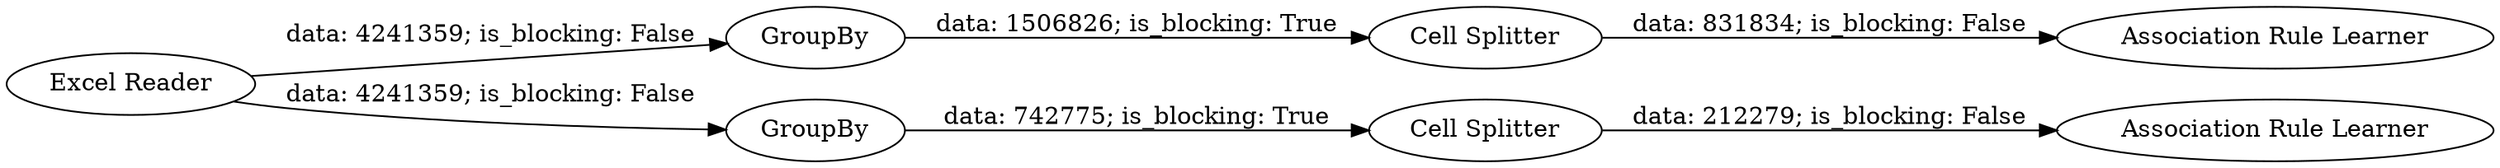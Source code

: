 digraph {
	"-1992510584320033022_3" [label="Cell Splitter"]
	"-1992510584320033022_4" [label="Association Rule Learner"]
	"-1992510584320033022_2" [label=GroupBy]
	"-1992510584320033022_5" [label=GroupBy]
	"-1992510584320033022_7" [label="Association Rule Learner"]
	"-1992510584320033022_6" [label="Cell Splitter"]
	"-1992510584320033022_1" [label="Excel Reader"]
	"-1992510584320033022_6" -> "-1992510584320033022_7" [label="data: 212279; is_blocking: False"]
	"-1992510584320033022_2" -> "-1992510584320033022_3" [label="data: 1506826; is_blocking: True"]
	"-1992510584320033022_5" -> "-1992510584320033022_6" [label="data: 742775; is_blocking: True"]
	"-1992510584320033022_3" -> "-1992510584320033022_4" [label="data: 831834; is_blocking: False"]
	"-1992510584320033022_1" -> "-1992510584320033022_5" [label="data: 4241359; is_blocking: False"]
	"-1992510584320033022_1" -> "-1992510584320033022_2" [label="data: 4241359; is_blocking: False"]
	rankdir=LR
}
